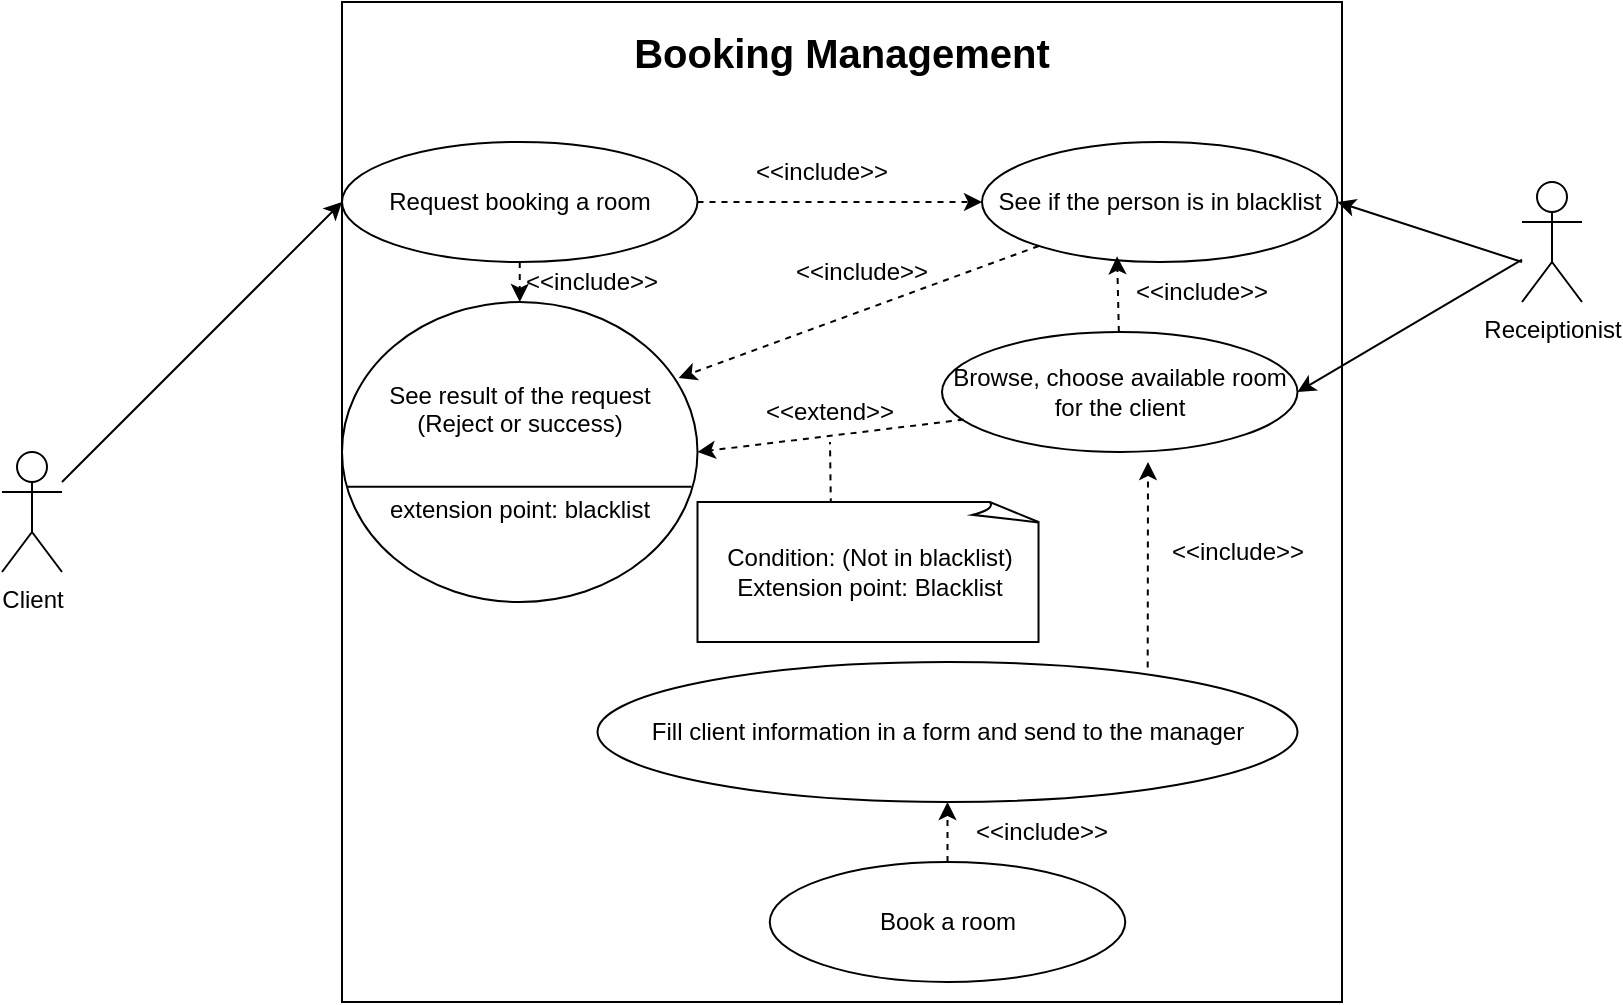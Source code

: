 <mxfile version="22.1.5" type="github">
  <diagram name="Trang-1" id="Hy0rAFqf_6y8TMcfg7-v">
    <mxGraphModel dx="1050" dy="534" grid="1" gridSize="10" guides="1" tooltips="1" connect="1" arrows="1" fold="1" page="1" pageScale="1" pageWidth="827" pageHeight="1169" math="0" shadow="0">
      <root>
        <mxCell id="0" />
        <mxCell id="1" parent="0" />
        <mxCell id="pbXhxOen0258rfhh_EyE-1" value="" style="whiteSpace=wrap;html=1;" vertex="1" parent="1">
          <mxGeometry x="240" y="30" width="500" height="500" as="geometry" />
        </mxCell>
        <mxCell id="pbXhxOen0258rfhh_EyE-2" value="Fill client information in a form and send to the manager" style="ellipse;whiteSpace=wrap;html=1;" vertex="1" parent="1">
          <mxGeometry x="367.75" y="360" width="350" height="70" as="geometry" />
        </mxCell>
        <mxCell id="pbXhxOen0258rfhh_EyE-6" value="Booking Management" style="text;html=1;strokeColor=none;fillColor=none;align=center;verticalAlign=middle;whiteSpace=wrap;rounded=0;fontSize=20;fontStyle=1" vertex="1" parent="1">
          <mxGeometry x="340" y="40" width="300" height="30" as="geometry" />
        </mxCell>
        <mxCell id="pbXhxOen0258rfhh_EyE-7" value="Client" style="shape=umlActor;verticalLabelPosition=bottom;verticalAlign=top;html=1;outlineConnect=0;" vertex="1" parent="1">
          <mxGeometry x="70" y="255" width="30" height="60" as="geometry" />
        </mxCell>
        <mxCell id="pbXhxOen0258rfhh_EyE-8" value="Receiptionist" style="shape=umlActor;verticalLabelPosition=bottom;verticalAlign=top;html=1;outlineConnect=0;" vertex="1" parent="1">
          <mxGeometry x="830" y="120" width="30" height="60" as="geometry" />
        </mxCell>
        <mxCell id="pbXhxOen0258rfhh_EyE-11" value="" style="endArrow=classic;html=1;rounded=0;entryX=1;entryY=0.5;entryDx=0;entryDy=0;" edge="1" parent="1" source="pbXhxOen0258rfhh_EyE-8" target="pbXhxOen0258rfhh_EyE-15">
          <mxGeometry width="50" height="50" relative="1" as="geometry">
            <mxPoint x="390" y="300" as="sourcePoint" />
            <mxPoint x="440" y="250" as="targetPoint" />
          </mxGeometry>
        </mxCell>
        <mxCell id="pbXhxOen0258rfhh_EyE-13" value="" style="endArrow=classic;html=1;rounded=0;entryX=0;entryY=0.5;entryDx=0;entryDy=0;" edge="1" parent="1" source="pbXhxOen0258rfhh_EyE-7" target="pbXhxOen0258rfhh_EyE-14">
          <mxGeometry width="50" height="50" relative="1" as="geometry">
            <mxPoint x="390" y="300" as="sourcePoint" />
            <mxPoint x="440" y="250" as="targetPoint" />
          </mxGeometry>
        </mxCell>
        <mxCell id="pbXhxOen0258rfhh_EyE-14" value="Request booking a room" style="ellipse;whiteSpace=wrap;html=1;" vertex="1" parent="1">
          <mxGeometry x="240" y="100" width="177.75" height="60" as="geometry" />
        </mxCell>
        <mxCell id="pbXhxOen0258rfhh_EyE-15" value="Browse, choose available room for the client" style="ellipse;whiteSpace=wrap;html=1;" vertex="1" parent="1">
          <mxGeometry x="540" y="195" width="177.75" height="60" as="geometry" />
        </mxCell>
        <mxCell id="pbXhxOen0258rfhh_EyE-16" value="" style="endArrow=classic;html=1;rounded=0;dashed=1;exitX=0.786;exitY=0.04;exitDx=0;exitDy=0;exitPerimeter=0;" edge="1" parent="1" source="pbXhxOen0258rfhh_EyE-2">
          <mxGeometry width="50" height="50" relative="1" as="geometry">
            <mxPoint x="390" y="300" as="sourcePoint" />
            <mxPoint x="643" y="260" as="targetPoint" />
          </mxGeometry>
        </mxCell>
        <mxCell id="pbXhxOen0258rfhh_EyE-18" value="&amp;lt;&amp;lt;include&amp;gt;&amp;gt;" style="text;html=1;strokeColor=none;fillColor=none;align=center;verticalAlign=middle;whiteSpace=wrap;rounded=0;" vertex="1" parent="1">
          <mxGeometry x="657.75" y="290" width="60" height="30" as="geometry" />
        </mxCell>
        <mxCell id="pbXhxOen0258rfhh_EyE-19" value="Book a room" style="ellipse;whiteSpace=wrap;html=1;" vertex="1" parent="1">
          <mxGeometry x="453.88" y="460" width="177.75" height="60" as="geometry" />
        </mxCell>
        <mxCell id="pbXhxOen0258rfhh_EyE-20" value="" style="endArrow=classic;html=1;rounded=0;entryX=0.5;entryY=1;entryDx=0;entryDy=0;dashed=1;exitX=0.5;exitY=0;exitDx=0;exitDy=0;" edge="1" parent="1" source="pbXhxOen0258rfhh_EyE-19" target="pbXhxOen0258rfhh_EyE-2">
          <mxGeometry width="50" height="50" relative="1" as="geometry">
            <mxPoint x="390" y="300" as="sourcePoint" />
            <mxPoint x="440" y="250" as="targetPoint" />
          </mxGeometry>
        </mxCell>
        <mxCell id="pbXhxOen0258rfhh_EyE-21" value="&amp;lt;&amp;lt;include&amp;gt;&amp;gt;" style="text;html=1;strokeColor=none;fillColor=none;align=center;verticalAlign=middle;whiteSpace=wrap;rounded=0;" vertex="1" parent="1">
          <mxGeometry x="560" y="430" width="60" height="30" as="geometry" />
        </mxCell>
        <mxCell id="pbXhxOen0258rfhh_EyE-23" value="" style="endArrow=classic;html=1;rounded=0;entryX=1;entryY=0.5;entryDx=0;entryDy=0;" edge="1" parent="1" target="pbXhxOen0258rfhh_EyE-24">
          <mxGeometry width="50" height="50" relative="1" as="geometry">
            <mxPoint x="830" y="160" as="sourcePoint" />
            <mxPoint x="640" y="197" as="targetPoint" />
          </mxGeometry>
        </mxCell>
        <mxCell id="pbXhxOen0258rfhh_EyE-24" value="See if the person is in blacklist" style="ellipse;whiteSpace=wrap;html=1;" vertex="1" parent="1">
          <mxGeometry x="560" y="100" width="177.75" height="60" as="geometry" />
        </mxCell>
        <mxCell id="pbXhxOen0258rfhh_EyE-25" value="" style="endArrow=classic;html=1;rounded=0;dashed=1;entryX=0.38;entryY=0.953;entryDx=0;entryDy=0;entryPerimeter=0;" edge="1" parent="1" source="pbXhxOen0258rfhh_EyE-15" target="pbXhxOen0258rfhh_EyE-24">
          <mxGeometry width="50" height="50" relative="1" as="geometry">
            <mxPoint x="390" y="340" as="sourcePoint" />
            <mxPoint x="440" y="290" as="targetPoint" />
          </mxGeometry>
        </mxCell>
        <mxCell id="pbXhxOen0258rfhh_EyE-26" value="&amp;lt;&amp;lt;include&amp;gt;&amp;gt;" style="text;html=1;strokeColor=none;fillColor=none;align=center;verticalAlign=middle;whiteSpace=wrap;rounded=0;" vertex="1" parent="1">
          <mxGeometry x="640" y="160" width="60" height="30" as="geometry" />
        </mxCell>
        <mxCell id="pbXhxOen0258rfhh_EyE-27" value="See result of the request&lt;br&gt;(Reject or success)&lt;br&gt;&lt;br&gt;&lt;br&gt;extension point: blacklist" style="ellipse;whiteSpace=wrap;html=1;" vertex="1" parent="1">
          <mxGeometry x="240" y="180" width="177.75" height="150" as="geometry" />
        </mxCell>
        <mxCell id="pbXhxOen0258rfhh_EyE-28" value="" style="endArrow=classic;html=1;rounded=0;exitX=0.5;exitY=1;exitDx=0;exitDy=0;entryX=0.5;entryY=0;entryDx=0;entryDy=0;dashed=1;" edge="1" parent="1" source="pbXhxOen0258rfhh_EyE-14" target="pbXhxOen0258rfhh_EyE-27">
          <mxGeometry width="50" height="50" relative="1" as="geometry">
            <mxPoint x="390" y="340" as="sourcePoint" />
            <mxPoint x="440" y="290" as="targetPoint" />
          </mxGeometry>
        </mxCell>
        <mxCell id="pbXhxOen0258rfhh_EyE-29" value="" style="endArrow=classic;html=1;rounded=0;entryX=0;entryY=0.5;entryDx=0;entryDy=0;exitX=1;exitY=0.5;exitDx=0;exitDy=0;dashed=1;" edge="1" parent="1" source="pbXhxOen0258rfhh_EyE-14" target="pbXhxOen0258rfhh_EyE-24">
          <mxGeometry width="50" height="50" relative="1" as="geometry">
            <mxPoint x="390" y="340" as="sourcePoint" />
            <mxPoint x="440" y="290" as="targetPoint" />
          </mxGeometry>
        </mxCell>
        <mxCell id="pbXhxOen0258rfhh_EyE-30" value="" style="endArrow=classic;html=1;rounded=0;entryX=0.947;entryY=0.253;entryDx=0;entryDy=0;entryPerimeter=0;dashed=1;" edge="1" parent="1" source="pbXhxOen0258rfhh_EyE-24" target="pbXhxOen0258rfhh_EyE-27">
          <mxGeometry width="50" height="50" relative="1" as="geometry">
            <mxPoint x="390" y="240" as="sourcePoint" />
            <mxPoint x="440" y="190" as="targetPoint" />
          </mxGeometry>
        </mxCell>
        <mxCell id="pbXhxOen0258rfhh_EyE-31" value="" style="endArrow=classic;html=1;rounded=0;exitX=0.061;exitY=0.73;exitDx=0;exitDy=0;entryX=1;entryY=0.5;entryDx=0;entryDy=0;dashed=1;exitPerimeter=0;" edge="1" parent="1" source="pbXhxOen0258rfhh_EyE-15" target="pbXhxOen0258rfhh_EyE-27">
          <mxGeometry width="50" height="50" relative="1" as="geometry">
            <mxPoint x="390" y="240" as="sourcePoint" />
            <mxPoint x="440" y="190" as="targetPoint" />
          </mxGeometry>
        </mxCell>
        <mxCell id="pbXhxOen0258rfhh_EyE-32" value="&amp;lt;&amp;lt;include&amp;gt;&amp;gt;" style="text;html=1;strokeColor=none;fillColor=none;align=center;verticalAlign=middle;whiteSpace=wrap;rounded=0;" vertex="1" parent="1">
          <mxGeometry x="450.01" y="100" width="60" height="30" as="geometry" />
        </mxCell>
        <mxCell id="pbXhxOen0258rfhh_EyE-33" value="&amp;lt;&amp;lt;include&amp;gt;&amp;gt;" style="text;html=1;strokeColor=none;fillColor=none;align=center;verticalAlign=middle;whiteSpace=wrap;rounded=0;" vertex="1" parent="1">
          <mxGeometry x="340" y="160" width="50" height="20" as="geometry" />
        </mxCell>
        <mxCell id="pbXhxOen0258rfhh_EyE-35" value="&amp;lt;&amp;lt;include&amp;gt;&amp;gt;" style="text;html=1;strokeColor=none;fillColor=none;align=center;verticalAlign=middle;whiteSpace=wrap;rounded=0;" vertex="1" parent="1">
          <mxGeometry x="470" y="150" width="60" height="30" as="geometry" />
        </mxCell>
        <mxCell id="pbXhxOen0258rfhh_EyE-39" value="&amp;lt;&amp;lt;extend&amp;gt;&amp;gt;" style="text;html=1;strokeColor=none;fillColor=none;align=center;verticalAlign=middle;whiteSpace=wrap;rounded=0;" vertex="1" parent="1">
          <mxGeometry x="453.88" y="220" width="60" height="30" as="geometry" />
        </mxCell>
        <mxCell id="pbXhxOen0258rfhh_EyE-41" value="" style="endArrow=none;dashed=1;html=1;rounded=0;exitX=0.387;exitY=0.017;exitDx=0;exitDy=0;exitPerimeter=0;" edge="1" parent="1" source="pbXhxOen0258rfhh_EyE-43">
          <mxGeometry width="50" height="50" relative="1" as="geometry">
            <mxPoint x="390" y="340" as="sourcePoint" />
            <mxPoint x="484" y="250" as="targetPoint" />
          </mxGeometry>
        </mxCell>
        <mxCell id="pbXhxOen0258rfhh_EyE-43" value="Condition: (Not in blacklist)&lt;br&gt;Extension point: Blacklist" style="whiteSpace=wrap;html=1;shape=mxgraph.basic.document" vertex="1" parent="1">
          <mxGeometry x="417.75" y="280" width="172.25" height="70" as="geometry" />
        </mxCell>
        <mxCell id="pbXhxOen0258rfhh_EyE-44" value="" style="endArrow=none;html=1;rounded=0;exitX=0.016;exitY=0.616;exitDx=0;exitDy=0;exitPerimeter=0;entryX=0.983;entryY=0.616;entryDx=0;entryDy=0;entryPerimeter=0;" edge="1" parent="1" source="pbXhxOen0258rfhh_EyE-27" target="pbXhxOen0258rfhh_EyE-27">
          <mxGeometry width="50" height="50" relative="1" as="geometry">
            <mxPoint x="390" y="340" as="sourcePoint" />
            <mxPoint x="440" y="290" as="targetPoint" />
          </mxGeometry>
        </mxCell>
      </root>
    </mxGraphModel>
  </diagram>
</mxfile>
